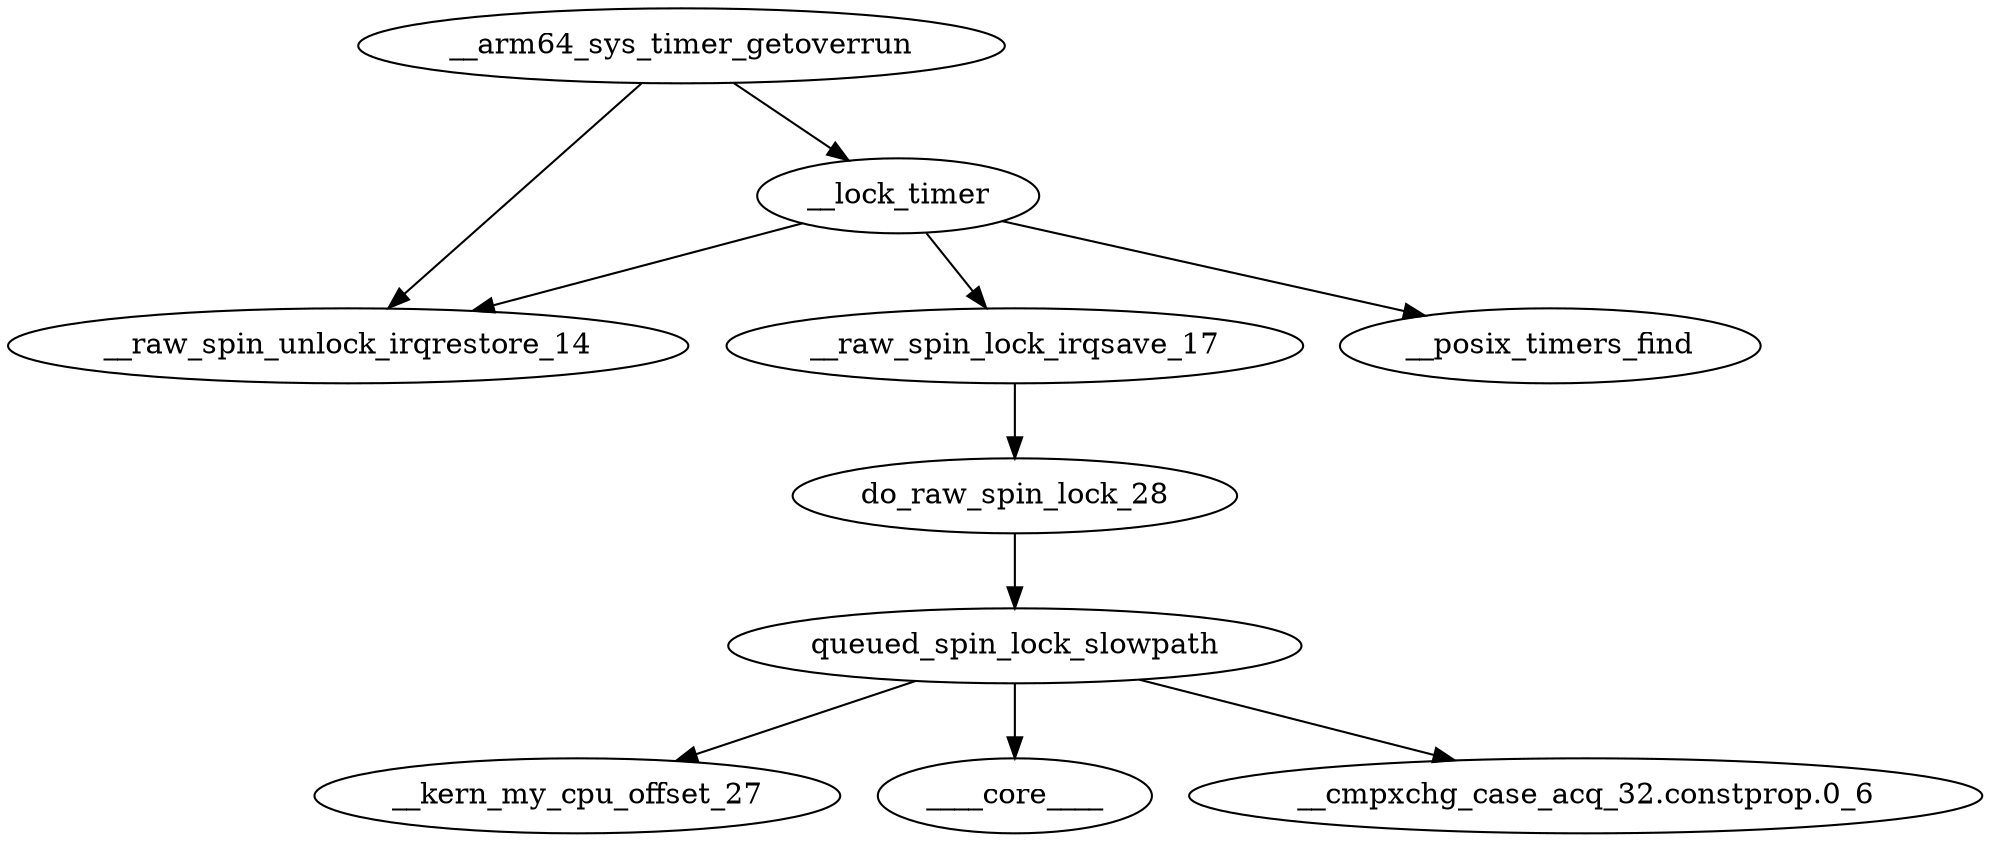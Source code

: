 digraph kerncollapsed {
    "__raw_spin_lock_irqsave_17" [color="black"];
    "__kern_my_cpu_offset_27" [color="black"];
    "queued_spin_lock_slowpath" [color="black"];
    "____core____" [color="kernel"];
    "__cmpxchg_case_acq_32.constprop.0_6" [color="black"];
    "__arm64_sys_timer_getoverrun" [color="black"];
    "__raw_spin_unlock_irqrestore_14" [color="black"];
    "__lock_timer" [color="black"];
    "__posix_timers_find" [color="black"];
    "do_raw_spin_lock_28" [color="black"];
    "__lock_timer" -> "__raw_spin_unlock_irqrestore_14" [color="black"];
    "__lock_timer" -> "__posix_timers_find" [color="black"];
    "__lock_timer" -> "__raw_spin_lock_irqsave_17" [color="black"];
    "__raw_spin_lock_irqsave_17" -> "do_raw_spin_lock_28" [color="black"];
    "do_raw_spin_lock_28" -> "queued_spin_lock_slowpath" [color="black"];
    "queued_spin_lock_slowpath" -> "____core____" [color="black"];
    "queued_spin_lock_slowpath" -> "__kern_my_cpu_offset_27" [color="black"];
    "queued_spin_lock_slowpath" -> "__cmpxchg_case_acq_32.constprop.0_6" [color="black"];
    "__arm64_sys_timer_getoverrun" -> "__raw_spin_unlock_irqrestore_14" [color="black"];
    "__arm64_sys_timer_getoverrun" -> "__lock_timer" [color="black"];
}

